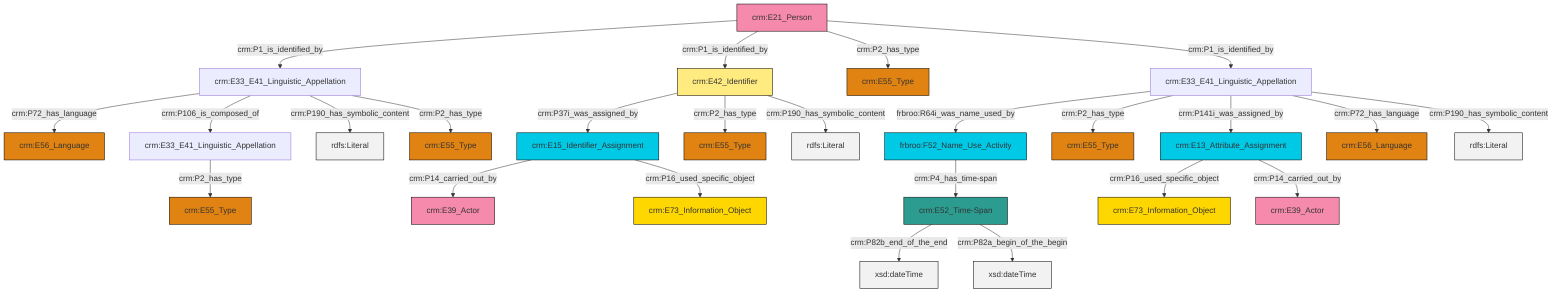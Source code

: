 graph TD
classDef Literal fill:#f2f2f2,stroke:#000000;
classDef CRM_Entity fill:#FFFFFF,stroke:#000000;
classDef Temporal_Entity fill:#00C9E6, stroke:#000000;
classDef Type fill:#E18312, stroke:#000000;
classDef Time-Span fill:#2C9C91, stroke:#000000;
classDef Appellation fill:#FFEB7F, stroke:#000000;
classDef Place fill:#008836, stroke:#000000;
classDef Persistent_Item fill:#B266B2, stroke:#000000;
classDef Conceptual_Object fill:#FFD700, stroke:#000000;
classDef Physical_Thing fill:#D2B48C, stroke:#000000;
classDef Actor fill:#f58aad, stroke:#000000;
classDef PC_Classes fill:#4ce600, stroke:#000000;
classDef Multi fill:#cccccc,stroke:#000000;

2["crm:E13_Attribute_Assignment"]:::Temporal_Entity -->|crm:P16_used_specific_object| 3["crm:E73_Information_Object"]:::Conceptual_Object
4["crm:E21_Person"]:::Actor -->|crm:P1_is_identified_by| 5["crm:E33_E41_Linguistic_Appellation"]:::Default
4["crm:E21_Person"]:::Actor -->|crm:P1_is_identified_by| 7["crm:E42_Identifier"]:::Appellation
7["crm:E42_Identifier"]:::Appellation -->|crm:P37i_was_assigned_by| 8["crm:E15_Identifier_Assignment"]:::Temporal_Entity
5["crm:E33_E41_Linguistic_Appellation"]:::Default -->|crm:P72_has_language| 11["crm:E56_Language"]:::Type
7["crm:E42_Identifier"]:::Appellation -->|crm:P2_has_type| 14["crm:E55_Type"]:::Type
15["crm:E33_E41_Linguistic_Appellation"]:::Default -->|frbroo:R64i_was_name_used_by| 16["frbroo:F52_Name_Use_Activity"]:::Temporal_Entity
4["crm:E21_Person"]:::Actor -->|crm:P2_has_type| 17["crm:E55_Type"]:::Type
4["crm:E21_Person"]:::Actor -->|crm:P1_is_identified_by| 15["crm:E33_E41_Linguistic_Appellation"]:::Default
15["crm:E33_E41_Linguistic_Appellation"]:::Default -->|crm:P2_has_type| 0["crm:E55_Type"]:::Type
7["crm:E42_Identifier"]:::Appellation -->|crm:P190_has_symbolic_content| 20[rdfs:Literal]:::Literal
15["crm:E33_E41_Linguistic_Appellation"]:::Default -->|crm:P141i_was_assigned_by| 2["crm:E13_Attribute_Assignment"]:::Temporal_Entity
2["crm:E13_Attribute_Assignment"]:::Temporal_Entity -->|crm:P14_carried_out_by| 21["crm:E39_Actor"]:::Actor
15["crm:E33_E41_Linguistic_Appellation"]:::Default -->|crm:P72_has_language| 25["crm:E56_Language"]:::Type
5["crm:E33_E41_Linguistic_Appellation"]:::Default -->|crm:P106_is_composed_of| 12["crm:E33_E41_Linguistic_Appellation"]:::Default
16["frbroo:F52_Name_Use_Activity"]:::Temporal_Entity -->|crm:P4_has_time-span| 32["crm:E52_Time-Span"]:::Time-Span
8["crm:E15_Identifier_Assignment"]:::Temporal_Entity -->|crm:P14_carried_out_by| 33["crm:E39_Actor"]:::Actor
15["crm:E33_E41_Linguistic_Appellation"]:::Default -->|crm:P190_has_symbolic_content| 34[rdfs:Literal]:::Literal
12["crm:E33_E41_Linguistic_Appellation"]:::Default -->|crm:P2_has_type| 27["crm:E55_Type"]:::Type
5["crm:E33_E41_Linguistic_Appellation"]:::Default -->|crm:P190_has_symbolic_content| 36[rdfs:Literal]:::Literal
32["crm:E52_Time-Span"]:::Time-Span -->|crm:P82b_end_of_the_end| 38[xsd:dateTime]:::Literal
5["crm:E33_E41_Linguistic_Appellation"]:::Default -->|crm:P2_has_type| 9["crm:E55_Type"]:::Type
8["crm:E15_Identifier_Assignment"]:::Temporal_Entity -->|crm:P16_used_specific_object| 22["crm:E73_Information_Object"]:::Conceptual_Object
32["crm:E52_Time-Span"]:::Time-Span -->|crm:P82a_begin_of_the_begin| 44[xsd:dateTime]:::Literal